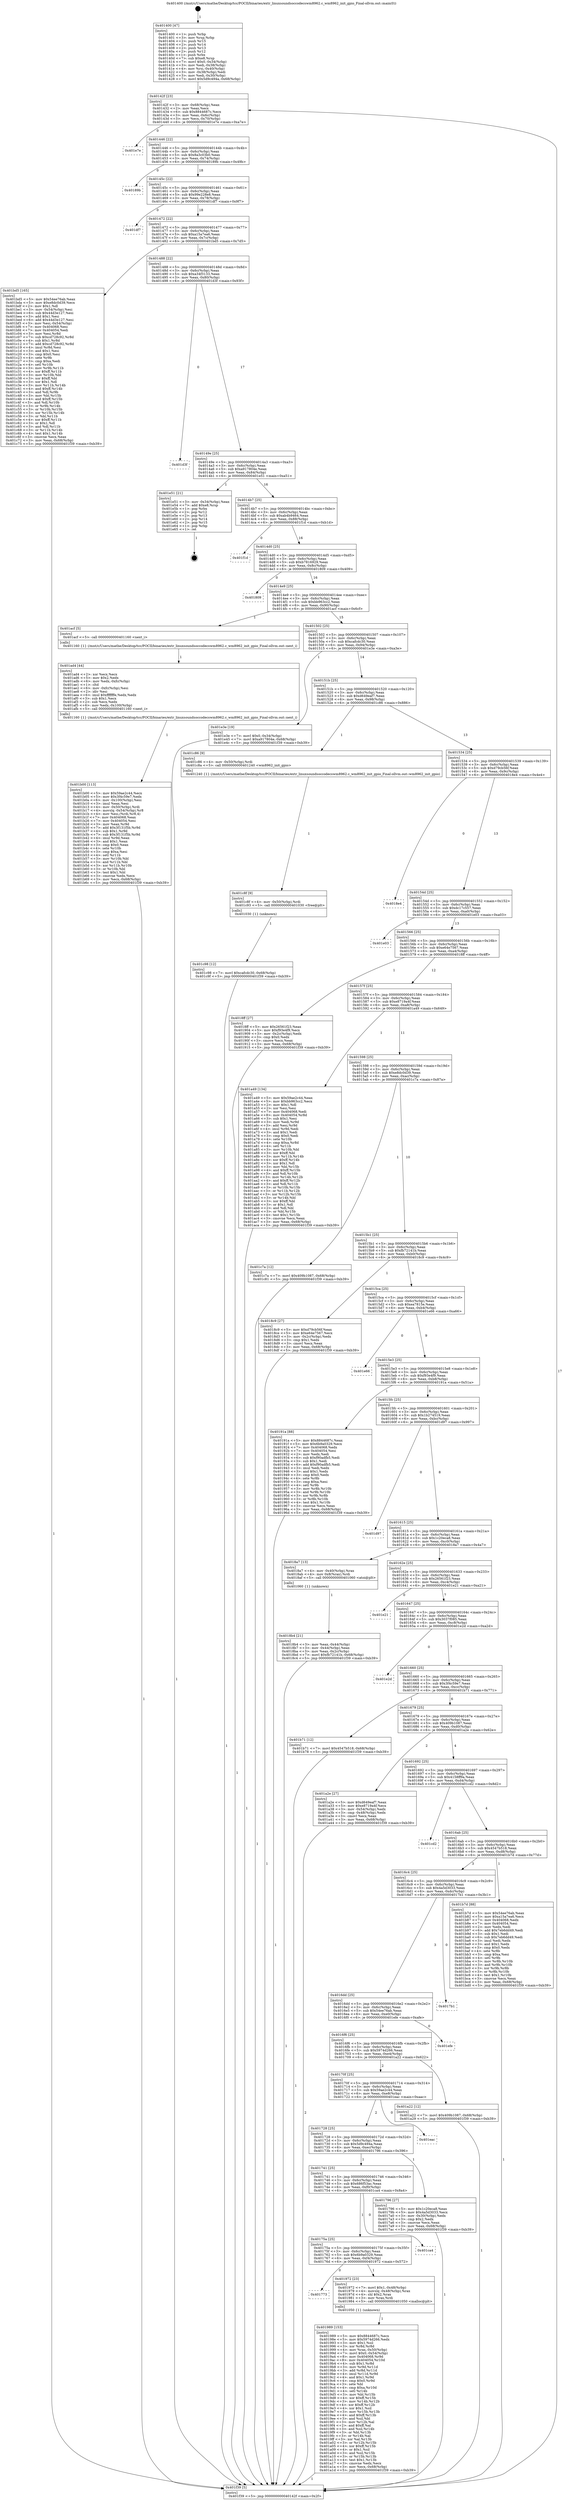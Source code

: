 digraph "0x401400" {
  label = "0x401400 (/mnt/c/Users/mathe/Desktop/tcc/POCII/binaries/extr_linuxsoundsoccodecswm8962.c_wm8962_init_gpio_Final-ollvm.out::main(0))"
  labelloc = "t"
  node[shape=record]

  Entry [label="",width=0.3,height=0.3,shape=circle,fillcolor=black,style=filled]
  "0x40142f" [label="{
     0x40142f [23]\l
     | [instrs]\l
     &nbsp;&nbsp;0x40142f \<+3\>: mov -0x68(%rbp),%eax\l
     &nbsp;&nbsp;0x401432 \<+2\>: mov %eax,%ecx\l
     &nbsp;&nbsp;0x401434 \<+6\>: sub $0x8844687c,%ecx\l
     &nbsp;&nbsp;0x40143a \<+3\>: mov %eax,-0x6c(%rbp)\l
     &nbsp;&nbsp;0x40143d \<+3\>: mov %ecx,-0x70(%rbp)\l
     &nbsp;&nbsp;0x401440 \<+6\>: je 0000000000401e7e \<main+0xa7e\>\l
  }"]
  "0x401e7e" [label="{
     0x401e7e\l
  }", style=dashed]
  "0x401446" [label="{
     0x401446 [22]\l
     | [instrs]\l
     &nbsp;&nbsp;0x401446 \<+5\>: jmp 000000000040144b \<main+0x4b\>\l
     &nbsp;&nbsp;0x40144b \<+3\>: mov -0x6c(%rbp),%eax\l
     &nbsp;&nbsp;0x40144e \<+5\>: sub $0x8a3c03b0,%eax\l
     &nbsp;&nbsp;0x401453 \<+3\>: mov %eax,-0x74(%rbp)\l
     &nbsp;&nbsp;0x401456 \<+6\>: je 000000000040189b \<main+0x49b\>\l
  }"]
  Exit [label="",width=0.3,height=0.3,shape=circle,fillcolor=black,style=filled,peripheries=2]
  "0x40189b" [label="{
     0x40189b\l
  }", style=dashed]
  "0x40145c" [label="{
     0x40145c [22]\l
     | [instrs]\l
     &nbsp;&nbsp;0x40145c \<+5\>: jmp 0000000000401461 \<main+0x61\>\l
     &nbsp;&nbsp;0x401461 \<+3\>: mov -0x6c(%rbp),%eax\l
     &nbsp;&nbsp;0x401464 \<+5\>: sub $0x99e228e8,%eax\l
     &nbsp;&nbsp;0x401469 \<+3\>: mov %eax,-0x78(%rbp)\l
     &nbsp;&nbsp;0x40146c \<+6\>: je 0000000000401df7 \<main+0x9f7\>\l
  }"]
  "0x401c98" [label="{
     0x401c98 [12]\l
     | [instrs]\l
     &nbsp;&nbsp;0x401c98 \<+7\>: movl $0xcafcdc30,-0x68(%rbp)\l
     &nbsp;&nbsp;0x401c9f \<+5\>: jmp 0000000000401f39 \<main+0xb39\>\l
  }"]
  "0x401df7" [label="{
     0x401df7\l
  }", style=dashed]
  "0x401472" [label="{
     0x401472 [22]\l
     | [instrs]\l
     &nbsp;&nbsp;0x401472 \<+5\>: jmp 0000000000401477 \<main+0x77\>\l
     &nbsp;&nbsp;0x401477 \<+3\>: mov -0x6c(%rbp),%eax\l
     &nbsp;&nbsp;0x40147a \<+5\>: sub $0xa15a7ea6,%eax\l
     &nbsp;&nbsp;0x40147f \<+3\>: mov %eax,-0x7c(%rbp)\l
     &nbsp;&nbsp;0x401482 \<+6\>: je 0000000000401bd5 \<main+0x7d5\>\l
  }"]
  "0x401c8f" [label="{
     0x401c8f [9]\l
     | [instrs]\l
     &nbsp;&nbsp;0x401c8f \<+4\>: mov -0x50(%rbp),%rdi\l
     &nbsp;&nbsp;0x401c93 \<+5\>: call 0000000000401030 \<free@plt\>\l
     | [calls]\l
     &nbsp;&nbsp;0x401030 \{1\} (unknown)\l
  }"]
  "0x401bd5" [label="{
     0x401bd5 [165]\l
     | [instrs]\l
     &nbsp;&nbsp;0x401bd5 \<+5\>: mov $0x54ee76ab,%eax\l
     &nbsp;&nbsp;0x401bda \<+5\>: mov $0xe8dc0d39,%ecx\l
     &nbsp;&nbsp;0x401bdf \<+2\>: mov $0x1,%dl\l
     &nbsp;&nbsp;0x401be1 \<+3\>: mov -0x54(%rbp),%esi\l
     &nbsp;&nbsp;0x401be4 \<+6\>: sub $0x44d3e127,%esi\l
     &nbsp;&nbsp;0x401bea \<+3\>: add $0x1,%esi\l
     &nbsp;&nbsp;0x401bed \<+6\>: add $0x44d3e127,%esi\l
     &nbsp;&nbsp;0x401bf3 \<+3\>: mov %esi,-0x54(%rbp)\l
     &nbsp;&nbsp;0x401bf6 \<+7\>: mov 0x404068,%esi\l
     &nbsp;&nbsp;0x401bfd \<+7\>: mov 0x404054,%edi\l
     &nbsp;&nbsp;0x401c04 \<+3\>: mov %esi,%r8d\l
     &nbsp;&nbsp;0x401c07 \<+7\>: sub $0xcd728c92,%r8d\l
     &nbsp;&nbsp;0x401c0e \<+4\>: sub $0x1,%r8d\l
     &nbsp;&nbsp;0x401c12 \<+7\>: add $0xcd728c92,%r8d\l
     &nbsp;&nbsp;0x401c19 \<+4\>: imul %r8d,%esi\l
     &nbsp;&nbsp;0x401c1d \<+3\>: and $0x1,%esi\l
     &nbsp;&nbsp;0x401c20 \<+3\>: cmp $0x0,%esi\l
     &nbsp;&nbsp;0x401c23 \<+4\>: sete %r9b\l
     &nbsp;&nbsp;0x401c27 \<+3\>: cmp $0xa,%edi\l
     &nbsp;&nbsp;0x401c2a \<+4\>: setl %r10b\l
     &nbsp;&nbsp;0x401c2e \<+3\>: mov %r9b,%r11b\l
     &nbsp;&nbsp;0x401c31 \<+4\>: xor $0xff,%r11b\l
     &nbsp;&nbsp;0x401c35 \<+3\>: mov %r10b,%bl\l
     &nbsp;&nbsp;0x401c38 \<+3\>: xor $0xff,%bl\l
     &nbsp;&nbsp;0x401c3b \<+3\>: xor $0x1,%dl\l
     &nbsp;&nbsp;0x401c3e \<+3\>: mov %r11b,%r14b\l
     &nbsp;&nbsp;0x401c41 \<+4\>: and $0xff,%r14b\l
     &nbsp;&nbsp;0x401c45 \<+3\>: and %dl,%r9b\l
     &nbsp;&nbsp;0x401c48 \<+3\>: mov %bl,%r15b\l
     &nbsp;&nbsp;0x401c4b \<+4\>: and $0xff,%r15b\l
     &nbsp;&nbsp;0x401c4f \<+3\>: and %dl,%r10b\l
     &nbsp;&nbsp;0x401c52 \<+3\>: or %r9b,%r14b\l
     &nbsp;&nbsp;0x401c55 \<+3\>: or %r10b,%r15b\l
     &nbsp;&nbsp;0x401c58 \<+3\>: xor %r15b,%r14b\l
     &nbsp;&nbsp;0x401c5b \<+3\>: or %bl,%r11b\l
     &nbsp;&nbsp;0x401c5e \<+4\>: xor $0xff,%r11b\l
     &nbsp;&nbsp;0x401c62 \<+3\>: or $0x1,%dl\l
     &nbsp;&nbsp;0x401c65 \<+3\>: and %dl,%r11b\l
     &nbsp;&nbsp;0x401c68 \<+3\>: or %r11b,%r14b\l
     &nbsp;&nbsp;0x401c6b \<+4\>: test $0x1,%r14b\l
     &nbsp;&nbsp;0x401c6f \<+3\>: cmovne %ecx,%eax\l
     &nbsp;&nbsp;0x401c72 \<+3\>: mov %eax,-0x68(%rbp)\l
     &nbsp;&nbsp;0x401c75 \<+5\>: jmp 0000000000401f39 \<main+0xb39\>\l
  }"]
  "0x401488" [label="{
     0x401488 [22]\l
     | [instrs]\l
     &nbsp;&nbsp;0x401488 \<+5\>: jmp 000000000040148d \<main+0x8d\>\l
     &nbsp;&nbsp;0x40148d \<+3\>: mov -0x6c(%rbp),%eax\l
     &nbsp;&nbsp;0x401490 \<+5\>: sub $0xa34f3133,%eax\l
     &nbsp;&nbsp;0x401495 \<+3\>: mov %eax,-0x80(%rbp)\l
     &nbsp;&nbsp;0x401498 \<+6\>: je 0000000000401d3f \<main+0x93f\>\l
  }"]
  "0x401b00" [label="{
     0x401b00 [113]\l
     | [instrs]\l
     &nbsp;&nbsp;0x401b00 \<+5\>: mov $0x59ae2c44,%ecx\l
     &nbsp;&nbsp;0x401b05 \<+5\>: mov $0x3f4c59e7,%edx\l
     &nbsp;&nbsp;0x401b0a \<+6\>: mov -0x100(%rbp),%esi\l
     &nbsp;&nbsp;0x401b10 \<+3\>: imul %eax,%esi\l
     &nbsp;&nbsp;0x401b13 \<+4\>: mov -0x50(%rbp),%rdi\l
     &nbsp;&nbsp;0x401b17 \<+4\>: movslq -0x54(%rbp),%r8\l
     &nbsp;&nbsp;0x401b1b \<+4\>: mov %esi,(%rdi,%r8,4)\l
     &nbsp;&nbsp;0x401b1f \<+7\>: mov 0x404068,%eax\l
     &nbsp;&nbsp;0x401b26 \<+7\>: mov 0x404054,%esi\l
     &nbsp;&nbsp;0x401b2d \<+3\>: mov %eax,%r9d\l
     &nbsp;&nbsp;0x401b30 \<+7\>: add $0x3f131f5b,%r9d\l
     &nbsp;&nbsp;0x401b37 \<+4\>: sub $0x1,%r9d\l
     &nbsp;&nbsp;0x401b3b \<+7\>: sub $0x3f131f5b,%r9d\l
     &nbsp;&nbsp;0x401b42 \<+4\>: imul %r9d,%eax\l
     &nbsp;&nbsp;0x401b46 \<+3\>: and $0x1,%eax\l
     &nbsp;&nbsp;0x401b49 \<+3\>: cmp $0x0,%eax\l
     &nbsp;&nbsp;0x401b4c \<+4\>: sete %r10b\l
     &nbsp;&nbsp;0x401b50 \<+3\>: cmp $0xa,%esi\l
     &nbsp;&nbsp;0x401b53 \<+4\>: setl %r11b\l
     &nbsp;&nbsp;0x401b57 \<+3\>: mov %r10b,%bl\l
     &nbsp;&nbsp;0x401b5a \<+3\>: and %r11b,%bl\l
     &nbsp;&nbsp;0x401b5d \<+3\>: xor %r11b,%r10b\l
     &nbsp;&nbsp;0x401b60 \<+3\>: or %r10b,%bl\l
     &nbsp;&nbsp;0x401b63 \<+3\>: test $0x1,%bl\l
     &nbsp;&nbsp;0x401b66 \<+3\>: cmovne %edx,%ecx\l
     &nbsp;&nbsp;0x401b69 \<+3\>: mov %ecx,-0x68(%rbp)\l
     &nbsp;&nbsp;0x401b6c \<+5\>: jmp 0000000000401f39 \<main+0xb39\>\l
  }"]
  "0x401d3f" [label="{
     0x401d3f\l
  }", style=dashed]
  "0x40149e" [label="{
     0x40149e [25]\l
     | [instrs]\l
     &nbsp;&nbsp;0x40149e \<+5\>: jmp 00000000004014a3 \<main+0xa3\>\l
     &nbsp;&nbsp;0x4014a3 \<+3\>: mov -0x6c(%rbp),%eax\l
     &nbsp;&nbsp;0x4014a6 \<+5\>: sub $0xa917804e,%eax\l
     &nbsp;&nbsp;0x4014ab \<+6\>: mov %eax,-0x84(%rbp)\l
     &nbsp;&nbsp;0x4014b1 \<+6\>: je 0000000000401e51 \<main+0xa51\>\l
  }"]
  "0x401ad4" [label="{
     0x401ad4 [44]\l
     | [instrs]\l
     &nbsp;&nbsp;0x401ad4 \<+2\>: xor %ecx,%ecx\l
     &nbsp;&nbsp;0x401ad6 \<+5\>: mov $0x2,%edx\l
     &nbsp;&nbsp;0x401adb \<+6\>: mov %edx,-0xfc(%rbp)\l
     &nbsp;&nbsp;0x401ae1 \<+1\>: cltd\l
     &nbsp;&nbsp;0x401ae2 \<+6\>: mov -0xfc(%rbp),%esi\l
     &nbsp;&nbsp;0x401ae8 \<+2\>: idiv %esi\l
     &nbsp;&nbsp;0x401aea \<+6\>: imul $0xfffffffe,%edx,%edx\l
     &nbsp;&nbsp;0x401af0 \<+3\>: sub $0x1,%ecx\l
     &nbsp;&nbsp;0x401af3 \<+2\>: sub %ecx,%edx\l
     &nbsp;&nbsp;0x401af5 \<+6\>: mov %edx,-0x100(%rbp)\l
     &nbsp;&nbsp;0x401afb \<+5\>: call 0000000000401160 \<next_i\>\l
     | [calls]\l
     &nbsp;&nbsp;0x401160 \{1\} (/mnt/c/Users/mathe/Desktop/tcc/POCII/binaries/extr_linuxsoundsoccodecswm8962.c_wm8962_init_gpio_Final-ollvm.out::next_i)\l
  }"]
  "0x401e51" [label="{
     0x401e51 [21]\l
     | [instrs]\l
     &nbsp;&nbsp;0x401e51 \<+3\>: mov -0x34(%rbp),%eax\l
     &nbsp;&nbsp;0x401e54 \<+7\>: add $0xe8,%rsp\l
     &nbsp;&nbsp;0x401e5b \<+1\>: pop %rbx\l
     &nbsp;&nbsp;0x401e5c \<+2\>: pop %r12\l
     &nbsp;&nbsp;0x401e5e \<+2\>: pop %r13\l
     &nbsp;&nbsp;0x401e60 \<+2\>: pop %r14\l
     &nbsp;&nbsp;0x401e62 \<+2\>: pop %r15\l
     &nbsp;&nbsp;0x401e64 \<+1\>: pop %rbp\l
     &nbsp;&nbsp;0x401e65 \<+1\>: ret\l
  }"]
  "0x4014b7" [label="{
     0x4014b7 [25]\l
     | [instrs]\l
     &nbsp;&nbsp;0x4014b7 \<+5\>: jmp 00000000004014bc \<main+0xbc\>\l
     &nbsp;&nbsp;0x4014bc \<+3\>: mov -0x6c(%rbp),%eax\l
     &nbsp;&nbsp;0x4014bf \<+5\>: sub $0xab4b9464,%eax\l
     &nbsp;&nbsp;0x4014c4 \<+6\>: mov %eax,-0x88(%rbp)\l
     &nbsp;&nbsp;0x4014ca \<+6\>: je 0000000000401f1d \<main+0xb1d\>\l
  }"]
  "0x401989" [label="{
     0x401989 [153]\l
     | [instrs]\l
     &nbsp;&nbsp;0x401989 \<+5\>: mov $0x8844687c,%ecx\l
     &nbsp;&nbsp;0x40198e \<+5\>: mov $0x5974d266,%edx\l
     &nbsp;&nbsp;0x401993 \<+3\>: mov $0x1,%sil\l
     &nbsp;&nbsp;0x401996 \<+3\>: xor %r8d,%r8d\l
     &nbsp;&nbsp;0x401999 \<+4\>: mov %rax,-0x50(%rbp)\l
     &nbsp;&nbsp;0x40199d \<+7\>: movl $0x0,-0x54(%rbp)\l
     &nbsp;&nbsp;0x4019a4 \<+8\>: mov 0x404068,%r9d\l
     &nbsp;&nbsp;0x4019ac \<+8\>: mov 0x404054,%r10d\l
     &nbsp;&nbsp;0x4019b4 \<+4\>: sub $0x1,%r8d\l
     &nbsp;&nbsp;0x4019b8 \<+3\>: mov %r9d,%r11d\l
     &nbsp;&nbsp;0x4019bb \<+3\>: add %r8d,%r11d\l
     &nbsp;&nbsp;0x4019be \<+4\>: imul %r11d,%r9d\l
     &nbsp;&nbsp;0x4019c2 \<+4\>: and $0x1,%r9d\l
     &nbsp;&nbsp;0x4019c6 \<+4\>: cmp $0x0,%r9d\l
     &nbsp;&nbsp;0x4019ca \<+3\>: sete %bl\l
     &nbsp;&nbsp;0x4019cd \<+4\>: cmp $0xa,%r10d\l
     &nbsp;&nbsp;0x4019d1 \<+4\>: setl %r14b\l
     &nbsp;&nbsp;0x4019d5 \<+3\>: mov %bl,%r15b\l
     &nbsp;&nbsp;0x4019d8 \<+4\>: xor $0xff,%r15b\l
     &nbsp;&nbsp;0x4019dc \<+3\>: mov %r14b,%r12b\l
     &nbsp;&nbsp;0x4019df \<+4\>: xor $0xff,%r12b\l
     &nbsp;&nbsp;0x4019e3 \<+4\>: xor $0x1,%sil\l
     &nbsp;&nbsp;0x4019e7 \<+3\>: mov %r15b,%r13b\l
     &nbsp;&nbsp;0x4019ea \<+4\>: and $0xff,%r13b\l
     &nbsp;&nbsp;0x4019ee \<+3\>: and %sil,%bl\l
     &nbsp;&nbsp;0x4019f1 \<+3\>: mov %r12b,%al\l
     &nbsp;&nbsp;0x4019f4 \<+2\>: and $0xff,%al\l
     &nbsp;&nbsp;0x4019f6 \<+3\>: and %sil,%r14b\l
     &nbsp;&nbsp;0x4019f9 \<+3\>: or %bl,%r13b\l
     &nbsp;&nbsp;0x4019fc \<+3\>: or %r14b,%al\l
     &nbsp;&nbsp;0x4019ff \<+3\>: xor %al,%r13b\l
     &nbsp;&nbsp;0x401a02 \<+3\>: or %r12b,%r15b\l
     &nbsp;&nbsp;0x401a05 \<+4\>: xor $0xff,%r15b\l
     &nbsp;&nbsp;0x401a09 \<+4\>: or $0x1,%sil\l
     &nbsp;&nbsp;0x401a0d \<+3\>: and %sil,%r15b\l
     &nbsp;&nbsp;0x401a10 \<+3\>: or %r15b,%r13b\l
     &nbsp;&nbsp;0x401a13 \<+4\>: test $0x1,%r13b\l
     &nbsp;&nbsp;0x401a17 \<+3\>: cmovne %edx,%ecx\l
     &nbsp;&nbsp;0x401a1a \<+3\>: mov %ecx,-0x68(%rbp)\l
     &nbsp;&nbsp;0x401a1d \<+5\>: jmp 0000000000401f39 \<main+0xb39\>\l
  }"]
  "0x401f1d" [label="{
     0x401f1d\l
  }", style=dashed]
  "0x4014d0" [label="{
     0x4014d0 [25]\l
     | [instrs]\l
     &nbsp;&nbsp;0x4014d0 \<+5\>: jmp 00000000004014d5 \<main+0xd5\>\l
     &nbsp;&nbsp;0x4014d5 \<+3\>: mov -0x6c(%rbp),%eax\l
     &nbsp;&nbsp;0x4014d8 \<+5\>: sub $0xb7816929,%eax\l
     &nbsp;&nbsp;0x4014dd \<+6\>: mov %eax,-0x8c(%rbp)\l
     &nbsp;&nbsp;0x4014e3 \<+6\>: je 0000000000401809 \<main+0x409\>\l
  }"]
  "0x401773" [label="{
     0x401773\l
  }", style=dashed]
  "0x401809" [label="{
     0x401809\l
  }", style=dashed]
  "0x4014e9" [label="{
     0x4014e9 [25]\l
     | [instrs]\l
     &nbsp;&nbsp;0x4014e9 \<+5\>: jmp 00000000004014ee \<main+0xee\>\l
     &nbsp;&nbsp;0x4014ee \<+3\>: mov -0x6c(%rbp),%eax\l
     &nbsp;&nbsp;0x4014f1 \<+5\>: sub $0xbb963cc2,%eax\l
     &nbsp;&nbsp;0x4014f6 \<+6\>: mov %eax,-0x90(%rbp)\l
     &nbsp;&nbsp;0x4014fc \<+6\>: je 0000000000401acf \<main+0x6cf\>\l
  }"]
  "0x401972" [label="{
     0x401972 [23]\l
     | [instrs]\l
     &nbsp;&nbsp;0x401972 \<+7\>: movl $0x1,-0x48(%rbp)\l
     &nbsp;&nbsp;0x401979 \<+4\>: movslq -0x48(%rbp),%rax\l
     &nbsp;&nbsp;0x40197d \<+4\>: shl $0x2,%rax\l
     &nbsp;&nbsp;0x401981 \<+3\>: mov %rax,%rdi\l
     &nbsp;&nbsp;0x401984 \<+5\>: call 0000000000401050 \<malloc@plt\>\l
     | [calls]\l
     &nbsp;&nbsp;0x401050 \{1\} (unknown)\l
  }"]
  "0x401acf" [label="{
     0x401acf [5]\l
     | [instrs]\l
     &nbsp;&nbsp;0x401acf \<+5\>: call 0000000000401160 \<next_i\>\l
     | [calls]\l
     &nbsp;&nbsp;0x401160 \{1\} (/mnt/c/Users/mathe/Desktop/tcc/POCII/binaries/extr_linuxsoundsoccodecswm8962.c_wm8962_init_gpio_Final-ollvm.out::next_i)\l
  }"]
  "0x401502" [label="{
     0x401502 [25]\l
     | [instrs]\l
     &nbsp;&nbsp;0x401502 \<+5\>: jmp 0000000000401507 \<main+0x107\>\l
     &nbsp;&nbsp;0x401507 \<+3\>: mov -0x6c(%rbp),%eax\l
     &nbsp;&nbsp;0x40150a \<+5\>: sub $0xcafcdc30,%eax\l
     &nbsp;&nbsp;0x40150f \<+6\>: mov %eax,-0x94(%rbp)\l
     &nbsp;&nbsp;0x401515 \<+6\>: je 0000000000401e3e \<main+0xa3e\>\l
  }"]
  "0x40175a" [label="{
     0x40175a [25]\l
     | [instrs]\l
     &nbsp;&nbsp;0x40175a \<+5\>: jmp 000000000040175f \<main+0x35f\>\l
     &nbsp;&nbsp;0x40175f \<+3\>: mov -0x6c(%rbp),%eax\l
     &nbsp;&nbsp;0x401762 \<+5\>: sub $0x6b9a0329,%eax\l
     &nbsp;&nbsp;0x401767 \<+6\>: mov %eax,-0xf4(%rbp)\l
     &nbsp;&nbsp;0x40176d \<+6\>: je 0000000000401972 \<main+0x572\>\l
  }"]
  "0x401e3e" [label="{
     0x401e3e [19]\l
     | [instrs]\l
     &nbsp;&nbsp;0x401e3e \<+7\>: movl $0x0,-0x34(%rbp)\l
     &nbsp;&nbsp;0x401e45 \<+7\>: movl $0xa917804e,-0x68(%rbp)\l
     &nbsp;&nbsp;0x401e4c \<+5\>: jmp 0000000000401f39 \<main+0xb39\>\l
  }"]
  "0x40151b" [label="{
     0x40151b [25]\l
     | [instrs]\l
     &nbsp;&nbsp;0x40151b \<+5\>: jmp 0000000000401520 \<main+0x120\>\l
     &nbsp;&nbsp;0x401520 \<+3\>: mov -0x6c(%rbp),%eax\l
     &nbsp;&nbsp;0x401523 \<+5\>: sub $0xd649eaf7,%eax\l
     &nbsp;&nbsp;0x401528 \<+6\>: mov %eax,-0x98(%rbp)\l
     &nbsp;&nbsp;0x40152e \<+6\>: je 0000000000401c86 \<main+0x886\>\l
  }"]
  "0x401ca4" [label="{
     0x401ca4\l
  }", style=dashed]
  "0x401c86" [label="{
     0x401c86 [9]\l
     | [instrs]\l
     &nbsp;&nbsp;0x401c86 \<+4\>: mov -0x50(%rbp),%rdi\l
     &nbsp;&nbsp;0x401c8a \<+5\>: call 0000000000401240 \<wm8962_init_gpio\>\l
     | [calls]\l
     &nbsp;&nbsp;0x401240 \{1\} (/mnt/c/Users/mathe/Desktop/tcc/POCII/binaries/extr_linuxsoundsoccodecswm8962.c_wm8962_init_gpio_Final-ollvm.out::wm8962_init_gpio)\l
  }"]
  "0x401534" [label="{
     0x401534 [25]\l
     | [instrs]\l
     &nbsp;&nbsp;0x401534 \<+5\>: jmp 0000000000401539 \<main+0x139\>\l
     &nbsp;&nbsp;0x401539 \<+3\>: mov -0x6c(%rbp),%eax\l
     &nbsp;&nbsp;0x40153c \<+5\>: sub $0xd79cb56f,%eax\l
     &nbsp;&nbsp;0x401541 \<+6\>: mov %eax,-0x9c(%rbp)\l
     &nbsp;&nbsp;0x401547 \<+6\>: je 00000000004018e4 \<main+0x4e4\>\l
  }"]
  "0x4018b4" [label="{
     0x4018b4 [21]\l
     | [instrs]\l
     &nbsp;&nbsp;0x4018b4 \<+3\>: mov %eax,-0x44(%rbp)\l
     &nbsp;&nbsp;0x4018b7 \<+3\>: mov -0x44(%rbp),%eax\l
     &nbsp;&nbsp;0x4018ba \<+3\>: mov %eax,-0x2c(%rbp)\l
     &nbsp;&nbsp;0x4018bd \<+7\>: movl $0xfb72141b,-0x68(%rbp)\l
     &nbsp;&nbsp;0x4018c4 \<+5\>: jmp 0000000000401f39 \<main+0xb39\>\l
  }"]
  "0x4018e4" [label="{
     0x4018e4\l
  }", style=dashed]
  "0x40154d" [label="{
     0x40154d [25]\l
     | [instrs]\l
     &nbsp;&nbsp;0x40154d \<+5\>: jmp 0000000000401552 \<main+0x152\>\l
     &nbsp;&nbsp;0x401552 \<+3\>: mov -0x6c(%rbp),%eax\l
     &nbsp;&nbsp;0x401555 \<+5\>: sub $0xdc17c557,%eax\l
     &nbsp;&nbsp;0x40155a \<+6\>: mov %eax,-0xa0(%rbp)\l
     &nbsp;&nbsp;0x401560 \<+6\>: je 0000000000401e03 \<main+0xa03\>\l
  }"]
  "0x401400" [label="{
     0x401400 [47]\l
     | [instrs]\l
     &nbsp;&nbsp;0x401400 \<+1\>: push %rbp\l
     &nbsp;&nbsp;0x401401 \<+3\>: mov %rsp,%rbp\l
     &nbsp;&nbsp;0x401404 \<+2\>: push %r15\l
     &nbsp;&nbsp;0x401406 \<+2\>: push %r14\l
     &nbsp;&nbsp;0x401408 \<+2\>: push %r13\l
     &nbsp;&nbsp;0x40140a \<+2\>: push %r12\l
     &nbsp;&nbsp;0x40140c \<+1\>: push %rbx\l
     &nbsp;&nbsp;0x40140d \<+7\>: sub $0xe8,%rsp\l
     &nbsp;&nbsp;0x401414 \<+7\>: movl $0x0,-0x34(%rbp)\l
     &nbsp;&nbsp;0x40141b \<+3\>: mov %edi,-0x38(%rbp)\l
     &nbsp;&nbsp;0x40141e \<+4\>: mov %rsi,-0x40(%rbp)\l
     &nbsp;&nbsp;0x401422 \<+3\>: mov -0x38(%rbp),%edi\l
     &nbsp;&nbsp;0x401425 \<+3\>: mov %edi,-0x30(%rbp)\l
     &nbsp;&nbsp;0x401428 \<+7\>: movl $0x5d9c494a,-0x68(%rbp)\l
  }"]
  "0x401e03" [label="{
     0x401e03\l
  }", style=dashed]
  "0x401566" [label="{
     0x401566 [25]\l
     | [instrs]\l
     &nbsp;&nbsp;0x401566 \<+5\>: jmp 000000000040156b \<main+0x16b\>\l
     &nbsp;&nbsp;0x40156b \<+3\>: mov -0x6c(%rbp),%eax\l
     &nbsp;&nbsp;0x40156e \<+5\>: sub $0xe64e7567,%eax\l
     &nbsp;&nbsp;0x401573 \<+6\>: mov %eax,-0xa4(%rbp)\l
     &nbsp;&nbsp;0x401579 \<+6\>: je 00000000004018ff \<main+0x4ff\>\l
  }"]
  "0x401f39" [label="{
     0x401f39 [5]\l
     | [instrs]\l
     &nbsp;&nbsp;0x401f39 \<+5\>: jmp 000000000040142f \<main+0x2f\>\l
  }"]
  "0x4018ff" [label="{
     0x4018ff [27]\l
     | [instrs]\l
     &nbsp;&nbsp;0x4018ff \<+5\>: mov $0x26561f23,%eax\l
     &nbsp;&nbsp;0x401904 \<+5\>: mov $0xf93e4f9,%ecx\l
     &nbsp;&nbsp;0x401909 \<+3\>: mov -0x2c(%rbp),%edx\l
     &nbsp;&nbsp;0x40190c \<+3\>: cmp $0x0,%edx\l
     &nbsp;&nbsp;0x40190f \<+3\>: cmove %ecx,%eax\l
     &nbsp;&nbsp;0x401912 \<+3\>: mov %eax,-0x68(%rbp)\l
     &nbsp;&nbsp;0x401915 \<+5\>: jmp 0000000000401f39 \<main+0xb39\>\l
  }"]
  "0x40157f" [label="{
     0x40157f [25]\l
     | [instrs]\l
     &nbsp;&nbsp;0x40157f \<+5\>: jmp 0000000000401584 \<main+0x184\>\l
     &nbsp;&nbsp;0x401584 \<+3\>: mov -0x6c(%rbp),%eax\l
     &nbsp;&nbsp;0x401587 \<+5\>: sub $0xe8719a4f,%eax\l
     &nbsp;&nbsp;0x40158c \<+6\>: mov %eax,-0xa8(%rbp)\l
     &nbsp;&nbsp;0x401592 \<+6\>: je 0000000000401a49 \<main+0x649\>\l
  }"]
  "0x401741" [label="{
     0x401741 [25]\l
     | [instrs]\l
     &nbsp;&nbsp;0x401741 \<+5\>: jmp 0000000000401746 \<main+0x346\>\l
     &nbsp;&nbsp;0x401746 \<+3\>: mov -0x6c(%rbp),%eax\l
     &nbsp;&nbsp;0x401749 \<+5\>: sub $0x686f53ac,%eax\l
     &nbsp;&nbsp;0x40174e \<+6\>: mov %eax,-0xf0(%rbp)\l
     &nbsp;&nbsp;0x401754 \<+6\>: je 0000000000401ca4 \<main+0x8a4\>\l
  }"]
  "0x401a49" [label="{
     0x401a49 [134]\l
     | [instrs]\l
     &nbsp;&nbsp;0x401a49 \<+5\>: mov $0x59ae2c44,%eax\l
     &nbsp;&nbsp;0x401a4e \<+5\>: mov $0xbb963cc2,%ecx\l
     &nbsp;&nbsp;0x401a53 \<+2\>: mov $0x1,%dl\l
     &nbsp;&nbsp;0x401a55 \<+2\>: xor %esi,%esi\l
     &nbsp;&nbsp;0x401a57 \<+7\>: mov 0x404068,%edi\l
     &nbsp;&nbsp;0x401a5e \<+8\>: mov 0x404054,%r8d\l
     &nbsp;&nbsp;0x401a66 \<+3\>: sub $0x1,%esi\l
     &nbsp;&nbsp;0x401a69 \<+3\>: mov %edi,%r9d\l
     &nbsp;&nbsp;0x401a6c \<+3\>: add %esi,%r9d\l
     &nbsp;&nbsp;0x401a6f \<+4\>: imul %r9d,%edi\l
     &nbsp;&nbsp;0x401a73 \<+3\>: and $0x1,%edi\l
     &nbsp;&nbsp;0x401a76 \<+3\>: cmp $0x0,%edi\l
     &nbsp;&nbsp;0x401a79 \<+4\>: sete %r10b\l
     &nbsp;&nbsp;0x401a7d \<+4\>: cmp $0xa,%r8d\l
     &nbsp;&nbsp;0x401a81 \<+4\>: setl %r11b\l
     &nbsp;&nbsp;0x401a85 \<+3\>: mov %r10b,%bl\l
     &nbsp;&nbsp;0x401a88 \<+3\>: xor $0xff,%bl\l
     &nbsp;&nbsp;0x401a8b \<+3\>: mov %r11b,%r14b\l
     &nbsp;&nbsp;0x401a8e \<+4\>: xor $0xff,%r14b\l
     &nbsp;&nbsp;0x401a92 \<+3\>: xor $0x1,%dl\l
     &nbsp;&nbsp;0x401a95 \<+3\>: mov %bl,%r15b\l
     &nbsp;&nbsp;0x401a98 \<+4\>: and $0xff,%r15b\l
     &nbsp;&nbsp;0x401a9c \<+3\>: and %dl,%r10b\l
     &nbsp;&nbsp;0x401a9f \<+3\>: mov %r14b,%r12b\l
     &nbsp;&nbsp;0x401aa2 \<+4\>: and $0xff,%r12b\l
     &nbsp;&nbsp;0x401aa6 \<+3\>: and %dl,%r11b\l
     &nbsp;&nbsp;0x401aa9 \<+3\>: or %r10b,%r15b\l
     &nbsp;&nbsp;0x401aac \<+3\>: or %r11b,%r12b\l
     &nbsp;&nbsp;0x401aaf \<+3\>: xor %r12b,%r15b\l
     &nbsp;&nbsp;0x401ab2 \<+3\>: or %r14b,%bl\l
     &nbsp;&nbsp;0x401ab5 \<+3\>: xor $0xff,%bl\l
     &nbsp;&nbsp;0x401ab8 \<+3\>: or $0x1,%dl\l
     &nbsp;&nbsp;0x401abb \<+2\>: and %dl,%bl\l
     &nbsp;&nbsp;0x401abd \<+3\>: or %bl,%r15b\l
     &nbsp;&nbsp;0x401ac0 \<+4\>: test $0x1,%r15b\l
     &nbsp;&nbsp;0x401ac4 \<+3\>: cmovne %ecx,%eax\l
     &nbsp;&nbsp;0x401ac7 \<+3\>: mov %eax,-0x68(%rbp)\l
     &nbsp;&nbsp;0x401aca \<+5\>: jmp 0000000000401f39 \<main+0xb39\>\l
  }"]
  "0x401598" [label="{
     0x401598 [25]\l
     | [instrs]\l
     &nbsp;&nbsp;0x401598 \<+5\>: jmp 000000000040159d \<main+0x19d\>\l
     &nbsp;&nbsp;0x40159d \<+3\>: mov -0x6c(%rbp),%eax\l
     &nbsp;&nbsp;0x4015a0 \<+5\>: sub $0xe8dc0d39,%eax\l
     &nbsp;&nbsp;0x4015a5 \<+6\>: mov %eax,-0xac(%rbp)\l
     &nbsp;&nbsp;0x4015ab \<+6\>: je 0000000000401c7a \<main+0x87a\>\l
  }"]
  "0x401796" [label="{
     0x401796 [27]\l
     | [instrs]\l
     &nbsp;&nbsp;0x401796 \<+5\>: mov $0x1c20eca8,%eax\l
     &nbsp;&nbsp;0x40179b \<+5\>: mov $0x4a5d3033,%ecx\l
     &nbsp;&nbsp;0x4017a0 \<+3\>: mov -0x30(%rbp),%edx\l
     &nbsp;&nbsp;0x4017a3 \<+3\>: cmp $0x2,%edx\l
     &nbsp;&nbsp;0x4017a6 \<+3\>: cmovne %ecx,%eax\l
     &nbsp;&nbsp;0x4017a9 \<+3\>: mov %eax,-0x68(%rbp)\l
     &nbsp;&nbsp;0x4017ac \<+5\>: jmp 0000000000401f39 \<main+0xb39\>\l
  }"]
  "0x401c7a" [label="{
     0x401c7a [12]\l
     | [instrs]\l
     &nbsp;&nbsp;0x401c7a \<+7\>: movl $0x409b1087,-0x68(%rbp)\l
     &nbsp;&nbsp;0x401c81 \<+5\>: jmp 0000000000401f39 \<main+0xb39\>\l
  }"]
  "0x4015b1" [label="{
     0x4015b1 [25]\l
     | [instrs]\l
     &nbsp;&nbsp;0x4015b1 \<+5\>: jmp 00000000004015b6 \<main+0x1b6\>\l
     &nbsp;&nbsp;0x4015b6 \<+3\>: mov -0x6c(%rbp),%eax\l
     &nbsp;&nbsp;0x4015b9 \<+5\>: sub $0xfb72141b,%eax\l
     &nbsp;&nbsp;0x4015be \<+6\>: mov %eax,-0xb0(%rbp)\l
     &nbsp;&nbsp;0x4015c4 \<+6\>: je 00000000004018c9 \<main+0x4c9\>\l
  }"]
  "0x401728" [label="{
     0x401728 [25]\l
     | [instrs]\l
     &nbsp;&nbsp;0x401728 \<+5\>: jmp 000000000040172d \<main+0x32d\>\l
     &nbsp;&nbsp;0x40172d \<+3\>: mov -0x6c(%rbp),%eax\l
     &nbsp;&nbsp;0x401730 \<+5\>: sub $0x5d9c494a,%eax\l
     &nbsp;&nbsp;0x401735 \<+6\>: mov %eax,-0xec(%rbp)\l
     &nbsp;&nbsp;0x40173b \<+6\>: je 0000000000401796 \<main+0x396\>\l
  }"]
  "0x4018c9" [label="{
     0x4018c9 [27]\l
     | [instrs]\l
     &nbsp;&nbsp;0x4018c9 \<+5\>: mov $0xd79cb56f,%eax\l
     &nbsp;&nbsp;0x4018ce \<+5\>: mov $0xe64e7567,%ecx\l
     &nbsp;&nbsp;0x4018d3 \<+3\>: mov -0x2c(%rbp),%edx\l
     &nbsp;&nbsp;0x4018d6 \<+3\>: cmp $0x1,%edx\l
     &nbsp;&nbsp;0x4018d9 \<+3\>: cmovl %ecx,%eax\l
     &nbsp;&nbsp;0x4018dc \<+3\>: mov %eax,-0x68(%rbp)\l
     &nbsp;&nbsp;0x4018df \<+5\>: jmp 0000000000401f39 \<main+0xb39\>\l
  }"]
  "0x4015ca" [label="{
     0x4015ca [25]\l
     | [instrs]\l
     &nbsp;&nbsp;0x4015ca \<+5\>: jmp 00000000004015cf \<main+0x1cf\>\l
     &nbsp;&nbsp;0x4015cf \<+3\>: mov -0x6c(%rbp),%eax\l
     &nbsp;&nbsp;0x4015d2 \<+5\>: sub $0xea7815e,%eax\l
     &nbsp;&nbsp;0x4015d7 \<+6\>: mov %eax,-0xb4(%rbp)\l
     &nbsp;&nbsp;0x4015dd \<+6\>: je 0000000000401e66 \<main+0xa66\>\l
  }"]
  "0x401eac" [label="{
     0x401eac\l
  }", style=dashed]
  "0x401e66" [label="{
     0x401e66\l
  }", style=dashed]
  "0x4015e3" [label="{
     0x4015e3 [25]\l
     | [instrs]\l
     &nbsp;&nbsp;0x4015e3 \<+5\>: jmp 00000000004015e8 \<main+0x1e8\>\l
     &nbsp;&nbsp;0x4015e8 \<+3\>: mov -0x6c(%rbp),%eax\l
     &nbsp;&nbsp;0x4015eb \<+5\>: sub $0xf93e4f9,%eax\l
     &nbsp;&nbsp;0x4015f0 \<+6\>: mov %eax,-0xb8(%rbp)\l
     &nbsp;&nbsp;0x4015f6 \<+6\>: je 000000000040191a \<main+0x51a\>\l
  }"]
  "0x40170f" [label="{
     0x40170f [25]\l
     | [instrs]\l
     &nbsp;&nbsp;0x40170f \<+5\>: jmp 0000000000401714 \<main+0x314\>\l
     &nbsp;&nbsp;0x401714 \<+3\>: mov -0x6c(%rbp),%eax\l
     &nbsp;&nbsp;0x401717 \<+5\>: sub $0x59ae2c44,%eax\l
     &nbsp;&nbsp;0x40171c \<+6\>: mov %eax,-0xe8(%rbp)\l
     &nbsp;&nbsp;0x401722 \<+6\>: je 0000000000401eac \<main+0xaac\>\l
  }"]
  "0x40191a" [label="{
     0x40191a [88]\l
     | [instrs]\l
     &nbsp;&nbsp;0x40191a \<+5\>: mov $0x8844687c,%eax\l
     &nbsp;&nbsp;0x40191f \<+5\>: mov $0x6b9a0329,%ecx\l
     &nbsp;&nbsp;0x401924 \<+7\>: mov 0x404068,%edx\l
     &nbsp;&nbsp;0x40192b \<+7\>: mov 0x404054,%esi\l
     &nbsp;&nbsp;0x401932 \<+2\>: mov %edx,%edi\l
     &nbsp;&nbsp;0x401934 \<+6\>: sub $0xf90adfb5,%edi\l
     &nbsp;&nbsp;0x40193a \<+3\>: sub $0x1,%edi\l
     &nbsp;&nbsp;0x40193d \<+6\>: add $0xf90adfb5,%edi\l
     &nbsp;&nbsp;0x401943 \<+3\>: imul %edi,%edx\l
     &nbsp;&nbsp;0x401946 \<+3\>: and $0x1,%edx\l
     &nbsp;&nbsp;0x401949 \<+3\>: cmp $0x0,%edx\l
     &nbsp;&nbsp;0x40194c \<+4\>: sete %r8b\l
     &nbsp;&nbsp;0x401950 \<+3\>: cmp $0xa,%esi\l
     &nbsp;&nbsp;0x401953 \<+4\>: setl %r9b\l
     &nbsp;&nbsp;0x401957 \<+3\>: mov %r8b,%r10b\l
     &nbsp;&nbsp;0x40195a \<+3\>: and %r9b,%r10b\l
     &nbsp;&nbsp;0x40195d \<+3\>: xor %r9b,%r8b\l
     &nbsp;&nbsp;0x401960 \<+3\>: or %r8b,%r10b\l
     &nbsp;&nbsp;0x401963 \<+4\>: test $0x1,%r10b\l
     &nbsp;&nbsp;0x401967 \<+3\>: cmovne %ecx,%eax\l
     &nbsp;&nbsp;0x40196a \<+3\>: mov %eax,-0x68(%rbp)\l
     &nbsp;&nbsp;0x40196d \<+5\>: jmp 0000000000401f39 \<main+0xb39\>\l
  }"]
  "0x4015fc" [label="{
     0x4015fc [25]\l
     | [instrs]\l
     &nbsp;&nbsp;0x4015fc \<+5\>: jmp 0000000000401601 \<main+0x201\>\l
     &nbsp;&nbsp;0x401601 \<+3\>: mov -0x6c(%rbp),%eax\l
     &nbsp;&nbsp;0x401604 \<+5\>: sub $0x1b274519,%eax\l
     &nbsp;&nbsp;0x401609 \<+6\>: mov %eax,-0xbc(%rbp)\l
     &nbsp;&nbsp;0x40160f \<+6\>: je 0000000000401d97 \<main+0x997\>\l
  }"]
  "0x401a22" [label="{
     0x401a22 [12]\l
     | [instrs]\l
     &nbsp;&nbsp;0x401a22 \<+7\>: movl $0x409b1087,-0x68(%rbp)\l
     &nbsp;&nbsp;0x401a29 \<+5\>: jmp 0000000000401f39 \<main+0xb39\>\l
  }"]
  "0x401d97" [label="{
     0x401d97\l
  }", style=dashed]
  "0x401615" [label="{
     0x401615 [25]\l
     | [instrs]\l
     &nbsp;&nbsp;0x401615 \<+5\>: jmp 000000000040161a \<main+0x21a\>\l
     &nbsp;&nbsp;0x40161a \<+3\>: mov -0x6c(%rbp),%eax\l
     &nbsp;&nbsp;0x40161d \<+5\>: sub $0x1c20eca8,%eax\l
     &nbsp;&nbsp;0x401622 \<+6\>: mov %eax,-0xc0(%rbp)\l
     &nbsp;&nbsp;0x401628 \<+6\>: je 00000000004018a7 \<main+0x4a7\>\l
  }"]
  "0x4016f6" [label="{
     0x4016f6 [25]\l
     | [instrs]\l
     &nbsp;&nbsp;0x4016f6 \<+5\>: jmp 00000000004016fb \<main+0x2fb\>\l
     &nbsp;&nbsp;0x4016fb \<+3\>: mov -0x6c(%rbp),%eax\l
     &nbsp;&nbsp;0x4016fe \<+5\>: sub $0x5974d266,%eax\l
     &nbsp;&nbsp;0x401703 \<+6\>: mov %eax,-0xe4(%rbp)\l
     &nbsp;&nbsp;0x401709 \<+6\>: je 0000000000401a22 \<main+0x622\>\l
  }"]
  "0x4018a7" [label="{
     0x4018a7 [13]\l
     | [instrs]\l
     &nbsp;&nbsp;0x4018a7 \<+4\>: mov -0x40(%rbp),%rax\l
     &nbsp;&nbsp;0x4018ab \<+4\>: mov 0x8(%rax),%rdi\l
     &nbsp;&nbsp;0x4018af \<+5\>: call 0000000000401060 \<atoi@plt\>\l
     | [calls]\l
     &nbsp;&nbsp;0x401060 \{1\} (unknown)\l
  }"]
  "0x40162e" [label="{
     0x40162e [25]\l
     | [instrs]\l
     &nbsp;&nbsp;0x40162e \<+5\>: jmp 0000000000401633 \<main+0x233\>\l
     &nbsp;&nbsp;0x401633 \<+3\>: mov -0x6c(%rbp),%eax\l
     &nbsp;&nbsp;0x401636 \<+5\>: sub $0x26561f23,%eax\l
     &nbsp;&nbsp;0x40163b \<+6\>: mov %eax,-0xc4(%rbp)\l
     &nbsp;&nbsp;0x401641 \<+6\>: je 0000000000401e21 \<main+0xa21\>\l
  }"]
  "0x401efe" [label="{
     0x401efe\l
  }", style=dashed]
  "0x401e21" [label="{
     0x401e21\l
  }", style=dashed]
  "0x401647" [label="{
     0x401647 [25]\l
     | [instrs]\l
     &nbsp;&nbsp;0x401647 \<+5\>: jmp 000000000040164c \<main+0x24c\>\l
     &nbsp;&nbsp;0x40164c \<+3\>: mov -0x6c(%rbp),%eax\l
     &nbsp;&nbsp;0x40164f \<+5\>: sub $0x3037f085,%eax\l
     &nbsp;&nbsp;0x401654 \<+6\>: mov %eax,-0xc8(%rbp)\l
     &nbsp;&nbsp;0x40165a \<+6\>: je 0000000000401e2d \<main+0xa2d\>\l
  }"]
  "0x4016dd" [label="{
     0x4016dd [25]\l
     | [instrs]\l
     &nbsp;&nbsp;0x4016dd \<+5\>: jmp 00000000004016e2 \<main+0x2e2\>\l
     &nbsp;&nbsp;0x4016e2 \<+3\>: mov -0x6c(%rbp),%eax\l
     &nbsp;&nbsp;0x4016e5 \<+5\>: sub $0x54ee76ab,%eax\l
     &nbsp;&nbsp;0x4016ea \<+6\>: mov %eax,-0xe0(%rbp)\l
     &nbsp;&nbsp;0x4016f0 \<+6\>: je 0000000000401efe \<main+0xafe\>\l
  }"]
  "0x401e2d" [label="{
     0x401e2d\l
  }", style=dashed]
  "0x401660" [label="{
     0x401660 [25]\l
     | [instrs]\l
     &nbsp;&nbsp;0x401660 \<+5\>: jmp 0000000000401665 \<main+0x265\>\l
     &nbsp;&nbsp;0x401665 \<+3\>: mov -0x6c(%rbp),%eax\l
     &nbsp;&nbsp;0x401668 \<+5\>: sub $0x3f4c59e7,%eax\l
     &nbsp;&nbsp;0x40166d \<+6\>: mov %eax,-0xcc(%rbp)\l
     &nbsp;&nbsp;0x401673 \<+6\>: je 0000000000401b71 \<main+0x771\>\l
  }"]
  "0x4017b1" [label="{
     0x4017b1\l
  }", style=dashed]
  "0x401b71" [label="{
     0x401b71 [12]\l
     | [instrs]\l
     &nbsp;&nbsp;0x401b71 \<+7\>: movl $0x4547b518,-0x68(%rbp)\l
     &nbsp;&nbsp;0x401b78 \<+5\>: jmp 0000000000401f39 \<main+0xb39\>\l
  }"]
  "0x401679" [label="{
     0x401679 [25]\l
     | [instrs]\l
     &nbsp;&nbsp;0x401679 \<+5\>: jmp 000000000040167e \<main+0x27e\>\l
     &nbsp;&nbsp;0x40167e \<+3\>: mov -0x6c(%rbp),%eax\l
     &nbsp;&nbsp;0x401681 \<+5\>: sub $0x409b1087,%eax\l
     &nbsp;&nbsp;0x401686 \<+6\>: mov %eax,-0xd0(%rbp)\l
     &nbsp;&nbsp;0x40168c \<+6\>: je 0000000000401a2e \<main+0x62e\>\l
  }"]
  "0x4016c4" [label="{
     0x4016c4 [25]\l
     | [instrs]\l
     &nbsp;&nbsp;0x4016c4 \<+5\>: jmp 00000000004016c9 \<main+0x2c9\>\l
     &nbsp;&nbsp;0x4016c9 \<+3\>: mov -0x6c(%rbp),%eax\l
     &nbsp;&nbsp;0x4016cc \<+5\>: sub $0x4a5d3033,%eax\l
     &nbsp;&nbsp;0x4016d1 \<+6\>: mov %eax,-0xdc(%rbp)\l
     &nbsp;&nbsp;0x4016d7 \<+6\>: je 00000000004017b1 \<main+0x3b1\>\l
  }"]
  "0x401a2e" [label="{
     0x401a2e [27]\l
     | [instrs]\l
     &nbsp;&nbsp;0x401a2e \<+5\>: mov $0xd649eaf7,%eax\l
     &nbsp;&nbsp;0x401a33 \<+5\>: mov $0xe8719a4f,%ecx\l
     &nbsp;&nbsp;0x401a38 \<+3\>: mov -0x54(%rbp),%edx\l
     &nbsp;&nbsp;0x401a3b \<+3\>: cmp -0x48(%rbp),%edx\l
     &nbsp;&nbsp;0x401a3e \<+3\>: cmovl %ecx,%eax\l
     &nbsp;&nbsp;0x401a41 \<+3\>: mov %eax,-0x68(%rbp)\l
     &nbsp;&nbsp;0x401a44 \<+5\>: jmp 0000000000401f39 \<main+0xb39\>\l
  }"]
  "0x401692" [label="{
     0x401692 [25]\l
     | [instrs]\l
     &nbsp;&nbsp;0x401692 \<+5\>: jmp 0000000000401697 \<main+0x297\>\l
     &nbsp;&nbsp;0x401697 \<+3\>: mov -0x6c(%rbp),%eax\l
     &nbsp;&nbsp;0x40169a \<+5\>: sub $0x4158ff9a,%eax\l
     &nbsp;&nbsp;0x40169f \<+6\>: mov %eax,-0xd4(%rbp)\l
     &nbsp;&nbsp;0x4016a5 \<+6\>: je 0000000000401cd2 \<main+0x8d2\>\l
  }"]
  "0x401b7d" [label="{
     0x401b7d [88]\l
     | [instrs]\l
     &nbsp;&nbsp;0x401b7d \<+5\>: mov $0x54ee76ab,%eax\l
     &nbsp;&nbsp;0x401b82 \<+5\>: mov $0xa15a7ea6,%ecx\l
     &nbsp;&nbsp;0x401b87 \<+7\>: mov 0x404068,%edx\l
     &nbsp;&nbsp;0x401b8e \<+7\>: mov 0x404054,%esi\l
     &nbsp;&nbsp;0x401b95 \<+2\>: mov %edx,%edi\l
     &nbsp;&nbsp;0x401b97 \<+6\>: add $0x7eb6dd49,%edi\l
     &nbsp;&nbsp;0x401b9d \<+3\>: sub $0x1,%edi\l
     &nbsp;&nbsp;0x401ba0 \<+6\>: sub $0x7eb6dd49,%edi\l
     &nbsp;&nbsp;0x401ba6 \<+3\>: imul %edi,%edx\l
     &nbsp;&nbsp;0x401ba9 \<+3\>: and $0x1,%edx\l
     &nbsp;&nbsp;0x401bac \<+3\>: cmp $0x0,%edx\l
     &nbsp;&nbsp;0x401baf \<+4\>: sete %r8b\l
     &nbsp;&nbsp;0x401bb3 \<+3\>: cmp $0xa,%esi\l
     &nbsp;&nbsp;0x401bb6 \<+4\>: setl %r9b\l
     &nbsp;&nbsp;0x401bba \<+3\>: mov %r8b,%r10b\l
     &nbsp;&nbsp;0x401bbd \<+3\>: and %r9b,%r10b\l
     &nbsp;&nbsp;0x401bc0 \<+3\>: xor %r9b,%r8b\l
     &nbsp;&nbsp;0x401bc3 \<+3\>: or %r8b,%r10b\l
     &nbsp;&nbsp;0x401bc6 \<+4\>: test $0x1,%r10b\l
     &nbsp;&nbsp;0x401bca \<+3\>: cmovne %ecx,%eax\l
     &nbsp;&nbsp;0x401bcd \<+3\>: mov %eax,-0x68(%rbp)\l
     &nbsp;&nbsp;0x401bd0 \<+5\>: jmp 0000000000401f39 \<main+0xb39\>\l
  }"]
  "0x401cd2" [label="{
     0x401cd2\l
  }", style=dashed]
  "0x4016ab" [label="{
     0x4016ab [25]\l
     | [instrs]\l
     &nbsp;&nbsp;0x4016ab \<+5\>: jmp 00000000004016b0 \<main+0x2b0\>\l
     &nbsp;&nbsp;0x4016b0 \<+3\>: mov -0x6c(%rbp),%eax\l
     &nbsp;&nbsp;0x4016b3 \<+5\>: sub $0x4547b518,%eax\l
     &nbsp;&nbsp;0x4016b8 \<+6\>: mov %eax,-0xd8(%rbp)\l
     &nbsp;&nbsp;0x4016be \<+6\>: je 0000000000401b7d \<main+0x77d\>\l
  }"]
  Entry -> "0x401400" [label=" 1"]
  "0x40142f" -> "0x401e7e" [label=" 0"]
  "0x40142f" -> "0x401446" [label=" 18"]
  "0x401e51" -> Exit [label=" 1"]
  "0x401446" -> "0x40189b" [label=" 0"]
  "0x401446" -> "0x40145c" [label=" 18"]
  "0x401e3e" -> "0x401f39" [label=" 1"]
  "0x40145c" -> "0x401df7" [label=" 0"]
  "0x40145c" -> "0x401472" [label=" 18"]
  "0x401c98" -> "0x401f39" [label=" 1"]
  "0x401472" -> "0x401bd5" [label=" 1"]
  "0x401472" -> "0x401488" [label=" 17"]
  "0x401c8f" -> "0x401c98" [label=" 1"]
  "0x401488" -> "0x401d3f" [label=" 0"]
  "0x401488" -> "0x40149e" [label=" 17"]
  "0x401c86" -> "0x401c8f" [label=" 1"]
  "0x40149e" -> "0x401e51" [label=" 1"]
  "0x40149e" -> "0x4014b7" [label=" 16"]
  "0x401c7a" -> "0x401f39" [label=" 1"]
  "0x4014b7" -> "0x401f1d" [label=" 0"]
  "0x4014b7" -> "0x4014d0" [label=" 16"]
  "0x401bd5" -> "0x401f39" [label=" 1"]
  "0x4014d0" -> "0x401809" [label=" 0"]
  "0x4014d0" -> "0x4014e9" [label=" 16"]
  "0x401b7d" -> "0x401f39" [label=" 1"]
  "0x4014e9" -> "0x401acf" [label=" 1"]
  "0x4014e9" -> "0x401502" [label=" 15"]
  "0x401b71" -> "0x401f39" [label=" 1"]
  "0x401502" -> "0x401e3e" [label=" 1"]
  "0x401502" -> "0x40151b" [label=" 14"]
  "0x401ad4" -> "0x401b00" [label=" 1"]
  "0x40151b" -> "0x401c86" [label=" 1"]
  "0x40151b" -> "0x401534" [label=" 13"]
  "0x401acf" -> "0x401ad4" [label=" 1"]
  "0x401534" -> "0x4018e4" [label=" 0"]
  "0x401534" -> "0x40154d" [label=" 13"]
  "0x401a2e" -> "0x401f39" [label=" 2"]
  "0x40154d" -> "0x401e03" [label=" 0"]
  "0x40154d" -> "0x401566" [label=" 13"]
  "0x401a22" -> "0x401f39" [label=" 1"]
  "0x401566" -> "0x4018ff" [label=" 1"]
  "0x401566" -> "0x40157f" [label=" 12"]
  "0x401989" -> "0x401f39" [label=" 1"]
  "0x40157f" -> "0x401a49" [label=" 1"]
  "0x40157f" -> "0x401598" [label=" 11"]
  "0x401972" -> "0x401989" [label=" 1"]
  "0x401598" -> "0x401c7a" [label=" 1"]
  "0x401598" -> "0x4015b1" [label=" 10"]
  "0x40175a" -> "0x401773" [label=" 0"]
  "0x4015b1" -> "0x4018c9" [label=" 1"]
  "0x4015b1" -> "0x4015ca" [label=" 9"]
  "0x401b00" -> "0x401f39" [label=" 1"]
  "0x4015ca" -> "0x401e66" [label=" 0"]
  "0x4015ca" -> "0x4015e3" [label=" 9"]
  "0x401741" -> "0x40175a" [label=" 1"]
  "0x4015e3" -> "0x40191a" [label=" 1"]
  "0x4015e3" -> "0x4015fc" [label=" 8"]
  "0x401a49" -> "0x401f39" [label=" 1"]
  "0x4015fc" -> "0x401d97" [label=" 0"]
  "0x4015fc" -> "0x401615" [label=" 8"]
  "0x40191a" -> "0x401f39" [label=" 1"]
  "0x401615" -> "0x4018a7" [label=" 1"]
  "0x401615" -> "0x40162e" [label=" 7"]
  "0x4018c9" -> "0x401f39" [label=" 1"]
  "0x40162e" -> "0x401e21" [label=" 0"]
  "0x40162e" -> "0x401647" [label=" 7"]
  "0x4018b4" -> "0x401f39" [label=" 1"]
  "0x401647" -> "0x401e2d" [label=" 0"]
  "0x401647" -> "0x401660" [label=" 7"]
  "0x401f39" -> "0x40142f" [label=" 17"]
  "0x401660" -> "0x401b71" [label=" 1"]
  "0x401660" -> "0x401679" [label=" 6"]
  "0x401400" -> "0x40142f" [label=" 1"]
  "0x401679" -> "0x401a2e" [label=" 2"]
  "0x401679" -> "0x401692" [label=" 4"]
  "0x401728" -> "0x401741" [label=" 1"]
  "0x401692" -> "0x401cd2" [label=" 0"]
  "0x401692" -> "0x4016ab" [label=" 4"]
  "0x401728" -> "0x401796" [label=" 1"]
  "0x4016ab" -> "0x401b7d" [label=" 1"]
  "0x4016ab" -> "0x4016c4" [label=" 3"]
  "0x401796" -> "0x401f39" [label=" 1"]
  "0x4016c4" -> "0x4017b1" [label=" 0"]
  "0x4016c4" -> "0x4016dd" [label=" 3"]
  "0x4018a7" -> "0x4018b4" [label=" 1"]
  "0x4016dd" -> "0x401efe" [label=" 0"]
  "0x4016dd" -> "0x4016f6" [label=" 3"]
  "0x4018ff" -> "0x401f39" [label=" 1"]
  "0x4016f6" -> "0x401a22" [label=" 1"]
  "0x4016f6" -> "0x40170f" [label=" 2"]
  "0x401741" -> "0x401ca4" [label=" 0"]
  "0x40170f" -> "0x401eac" [label=" 0"]
  "0x40170f" -> "0x401728" [label=" 2"]
  "0x40175a" -> "0x401972" [label=" 1"]
}
